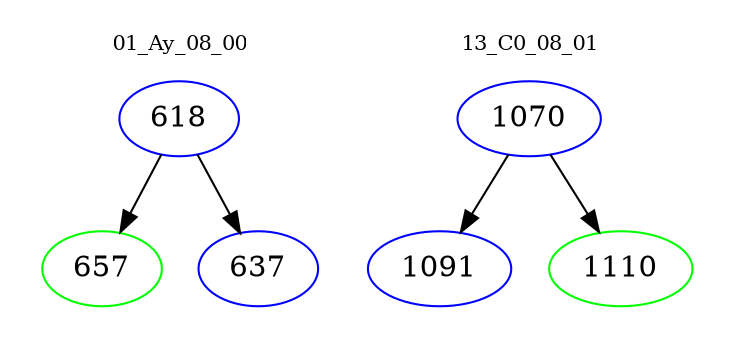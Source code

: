 digraph{
subgraph cluster_0 {
color = white
label = "01_Ay_08_00";
fontsize=10;
T0_618 [label="618", color="blue"]
T0_618 -> T0_657 [color="black"]
T0_657 [label="657", color="green"]
T0_618 -> T0_637 [color="black"]
T0_637 [label="637", color="blue"]
}
subgraph cluster_1 {
color = white
label = "13_C0_08_01";
fontsize=10;
T1_1070 [label="1070", color="blue"]
T1_1070 -> T1_1091 [color="black"]
T1_1091 [label="1091", color="blue"]
T1_1070 -> T1_1110 [color="black"]
T1_1110 [label="1110", color="green"]
}
}
